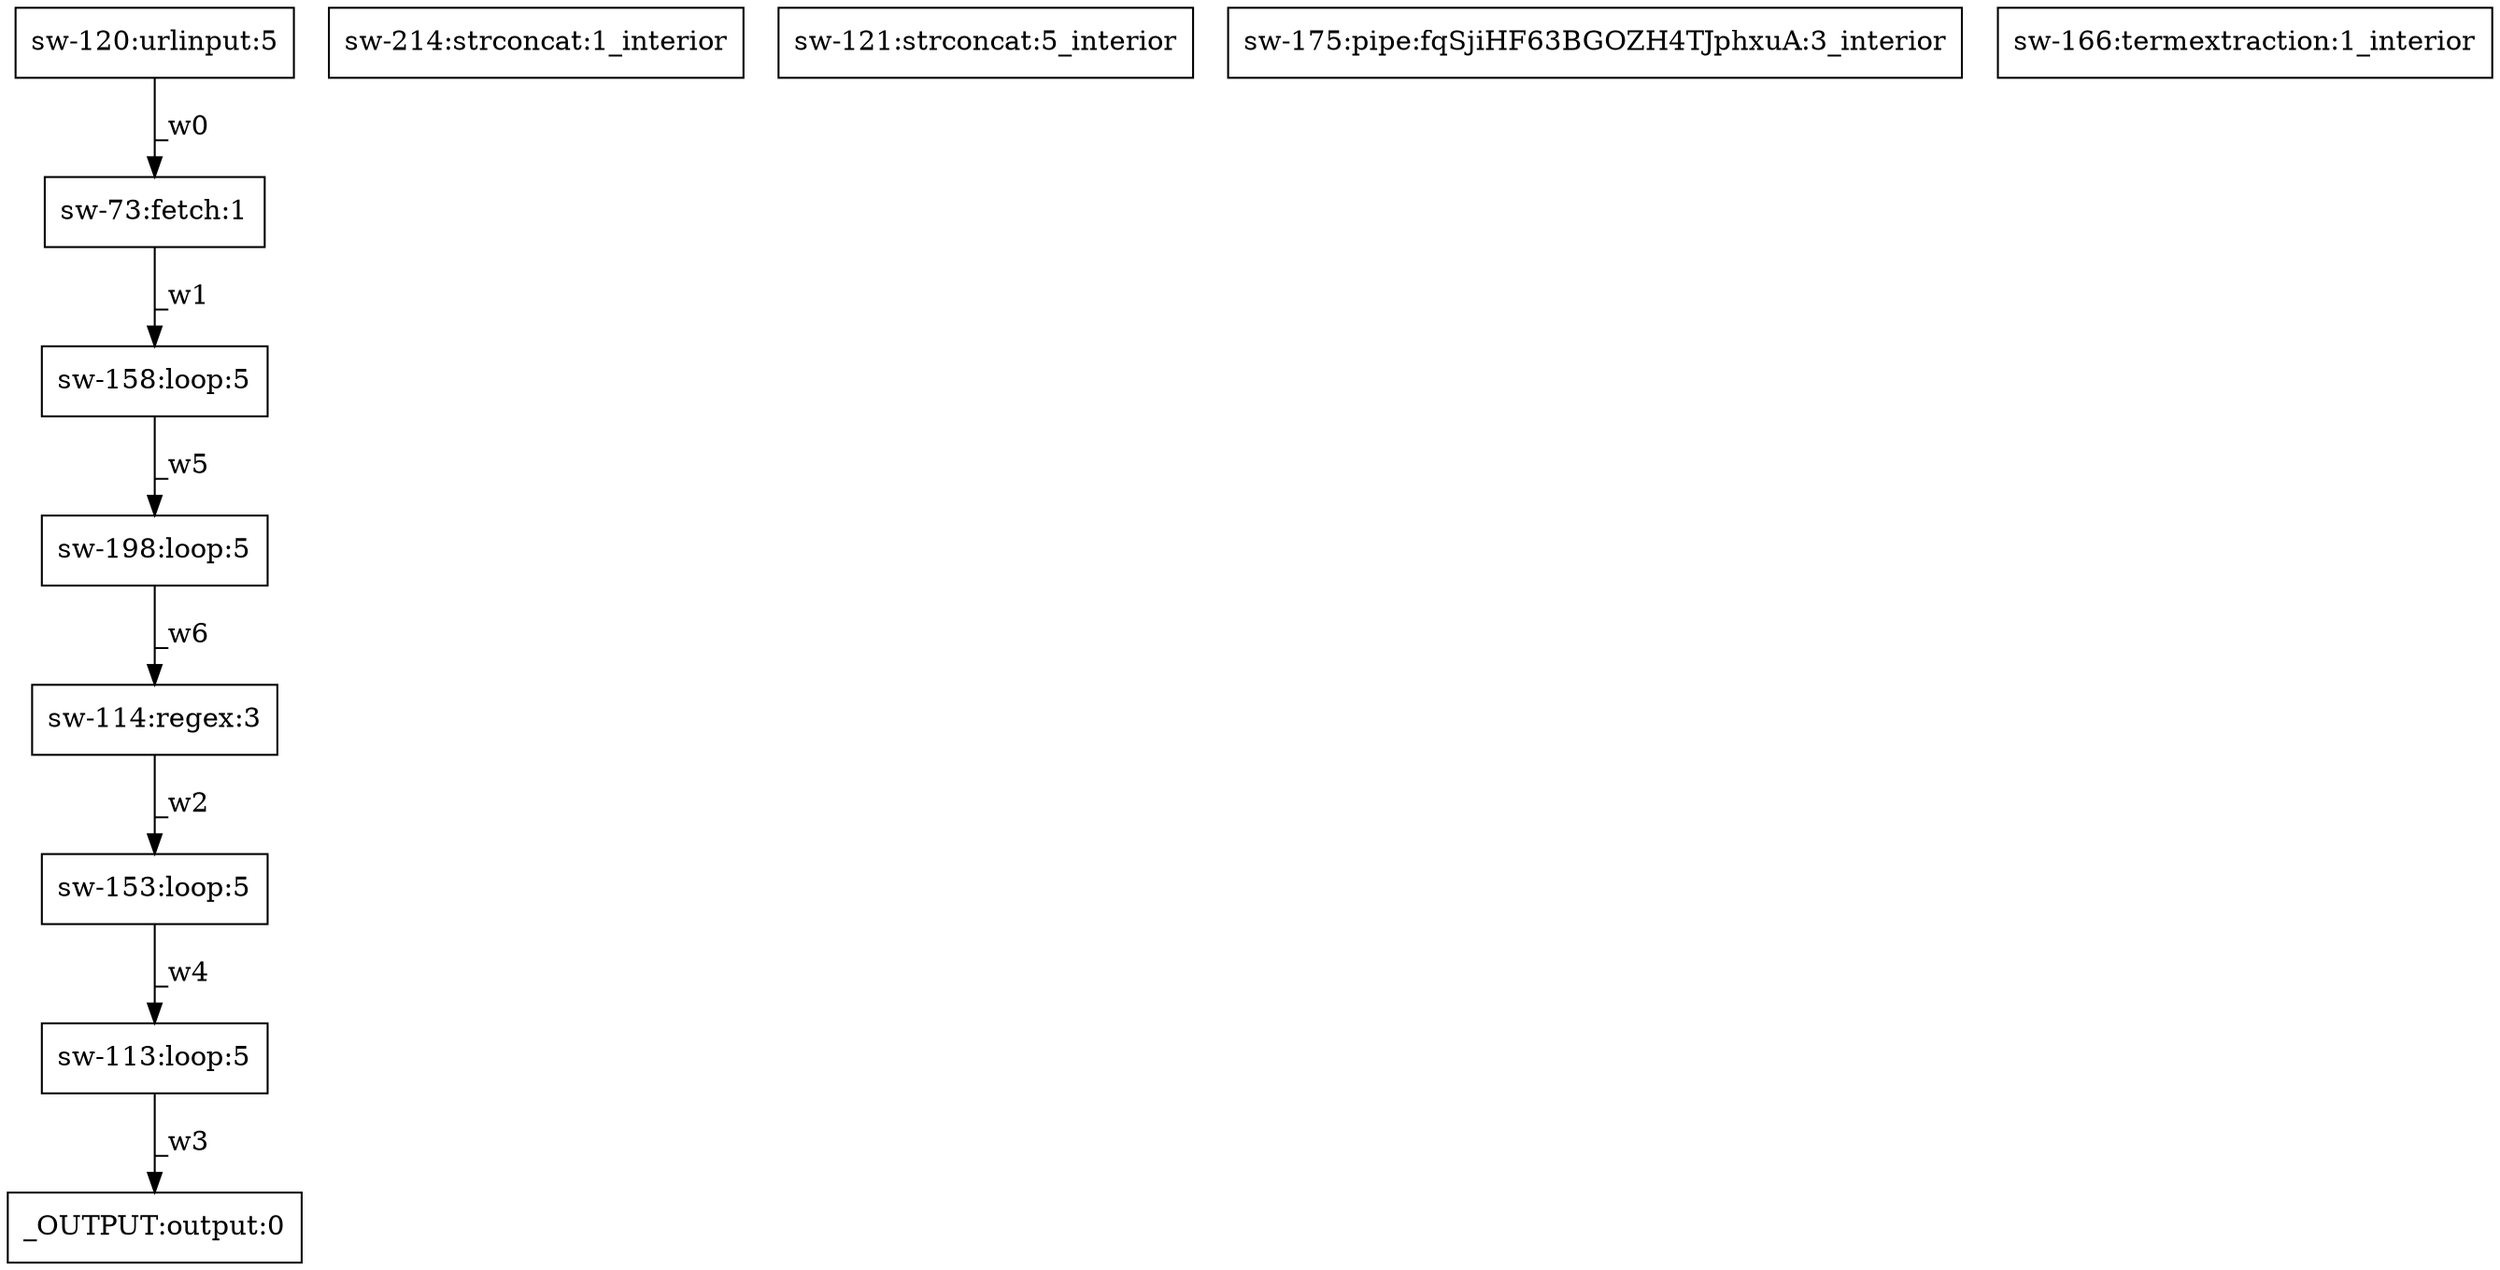 digraph test1 { node [shape=box] "_OUTPUT" [label="_OUTPUT:output:0"];"sw-214" [label="sw-214:strconcat:1_interior"];"sw-121" [label="sw-121:strconcat:5_interior"];"sw-158" [label="sw-158:loop:5"];"sw-113" [label="sw-113:loop:5"];"sw-73" [label="sw-73:fetch:1"];"sw-175" [label="sw-175:pipe:fqSjiHF63BGOZH4TJphxuA:3_interior"];"sw-120" [label="sw-120:urlinput:5"];"sw-153" [label="sw-153:loop:5"];"sw-166" [label="sw-166:termextraction:1_interior"];"sw-114" [label="sw-114:regex:3"];"sw-198" [label="sw-198:loop:5"];"sw-120" -> "sw-73" [label="_w0"];"sw-73" -> "sw-158" [label="_w1"];"sw-114" -> "sw-153" [label="_w2"];"sw-113" -> "_OUTPUT" [label="_w3"];"sw-153" -> "sw-113" [label="_w4"];"sw-158" -> "sw-198" [label="_w5"];"sw-198" -> "sw-114" [label="_w6"];}